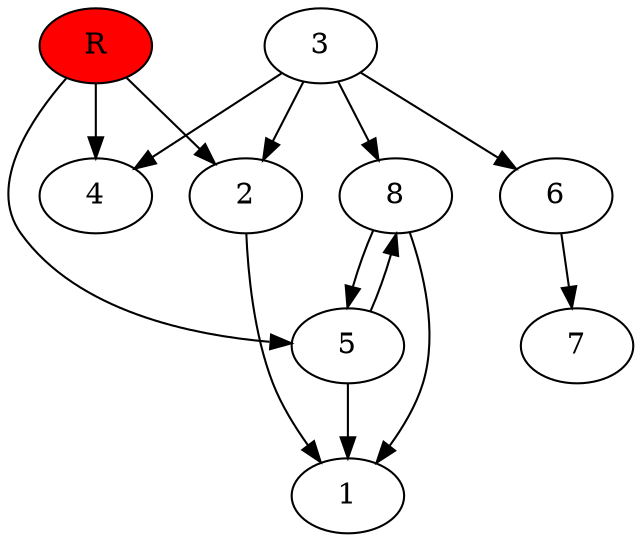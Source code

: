 digraph prb20398 {
	1
	2
	3
	4
	5
	6
	7
	8
	R [fillcolor="#ff0000" style=filled]
	2 -> 1
	3 -> 2
	3 -> 4
	3 -> 6
	3 -> 8
	5 -> 1
	5 -> 8
	6 -> 7
	8 -> 1
	8 -> 5
	R -> 2
	R -> 4
	R -> 5
}
